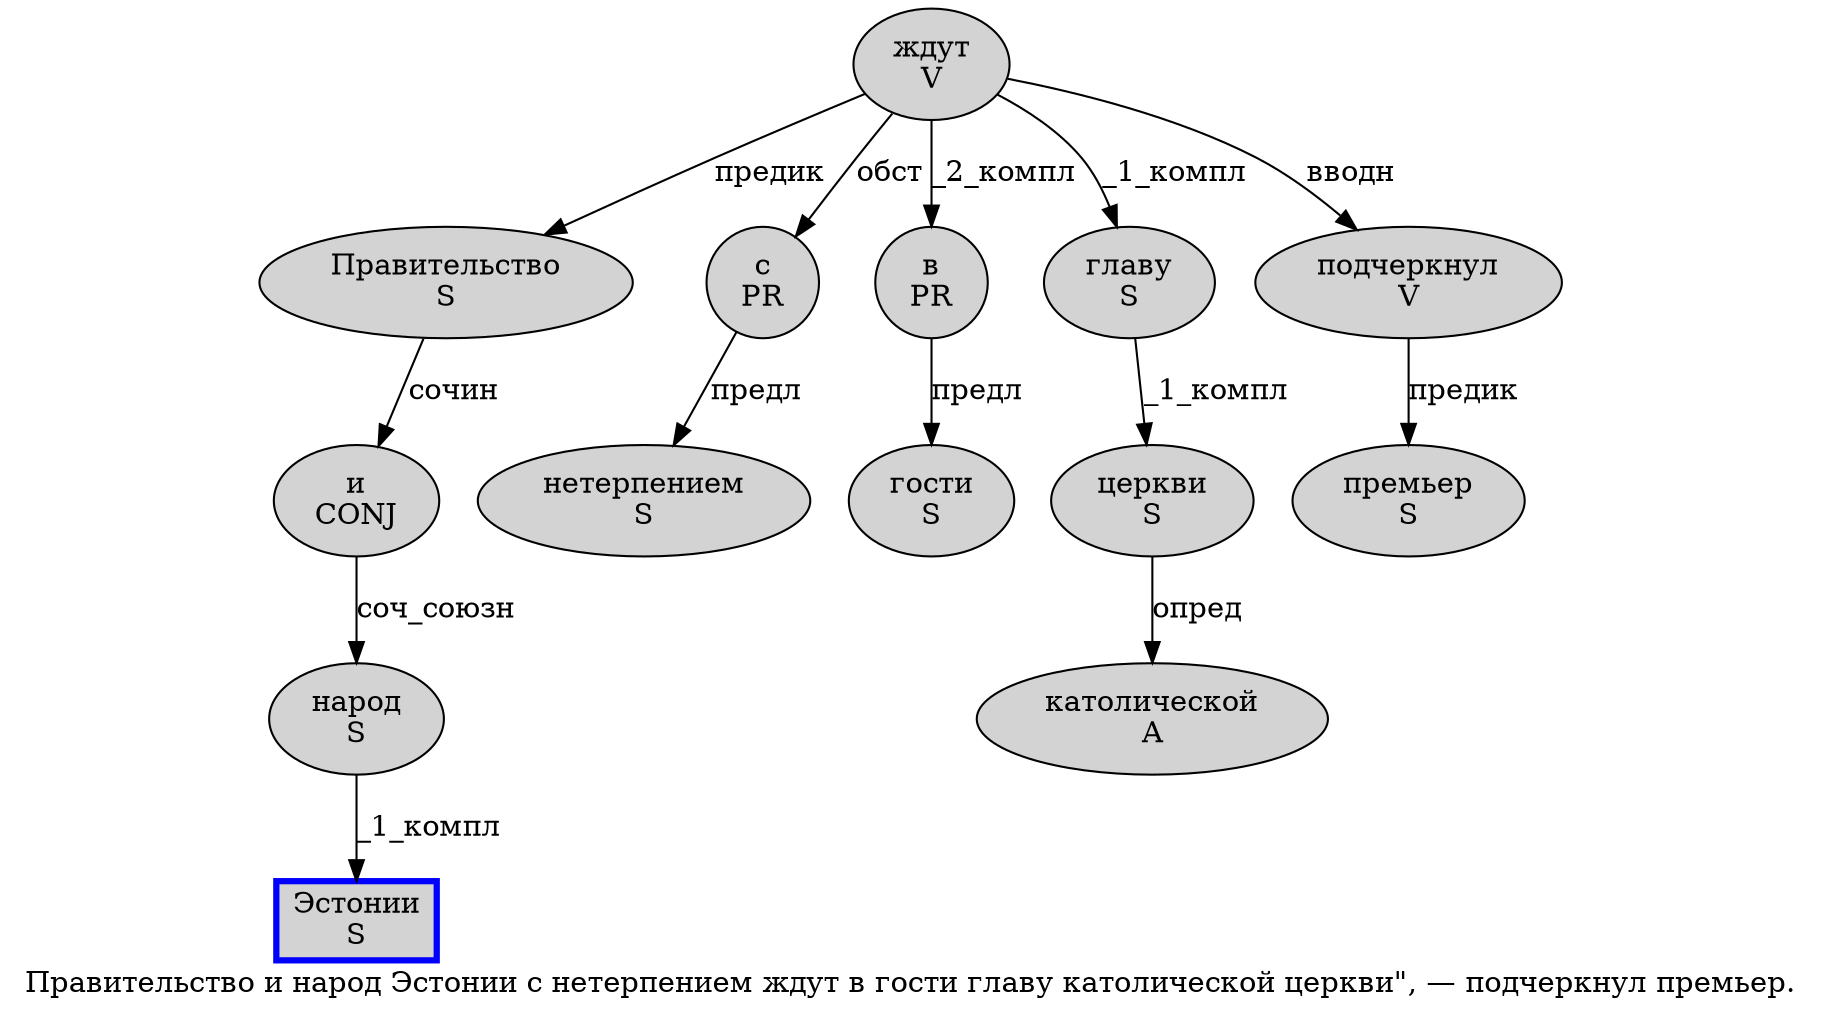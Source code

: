 digraph SENTENCE_115 {
	graph [label="Правительство и народ Эстонии с нетерпением ждут в гости главу католической церкви\", — подчеркнул премьер."]
	node [style=filled]
		0 [label="Правительство
S" color="" fillcolor=lightgray penwidth=1 shape=ellipse]
		1 [label="и
CONJ" color="" fillcolor=lightgray penwidth=1 shape=ellipse]
		2 [label="народ
S" color="" fillcolor=lightgray penwidth=1 shape=ellipse]
		3 [label="Эстонии
S" color=blue fillcolor=lightgray penwidth=3 shape=box]
		4 [label="с
PR" color="" fillcolor=lightgray penwidth=1 shape=ellipse]
		5 [label="нетерпением
S" color="" fillcolor=lightgray penwidth=1 shape=ellipse]
		6 [label="ждут
V" color="" fillcolor=lightgray penwidth=1 shape=ellipse]
		7 [label="в
PR" color="" fillcolor=lightgray penwidth=1 shape=ellipse]
		8 [label="гости
S" color="" fillcolor=lightgray penwidth=1 shape=ellipse]
		9 [label="главу
S" color="" fillcolor=lightgray penwidth=1 shape=ellipse]
		10 [label="католической
A" color="" fillcolor=lightgray penwidth=1 shape=ellipse]
		11 [label="церкви
S" color="" fillcolor=lightgray penwidth=1 shape=ellipse]
		15 [label="подчеркнул
V" color="" fillcolor=lightgray penwidth=1 shape=ellipse]
		16 [label="премьер
S" color="" fillcolor=lightgray penwidth=1 shape=ellipse]
			6 -> 0 [label="предик"]
			6 -> 4 [label="обст"]
			6 -> 7 [label="_2_компл"]
			6 -> 9 [label="_1_компл"]
			6 -> 15 [label="вводн"]
			11 -> 10 [label="опред"]
			2 -> 3 [label="_1_компл"]
			1 -> 2 [label="соч_союзн"]
			7 -> 8 [label="предл"]
			0 -> 1 [label="сочин"]
			9 -> 11 [label="_1_компл"]
			4 -> 5 [label="предл"]
			15 -> 16 [label="предик"]
}